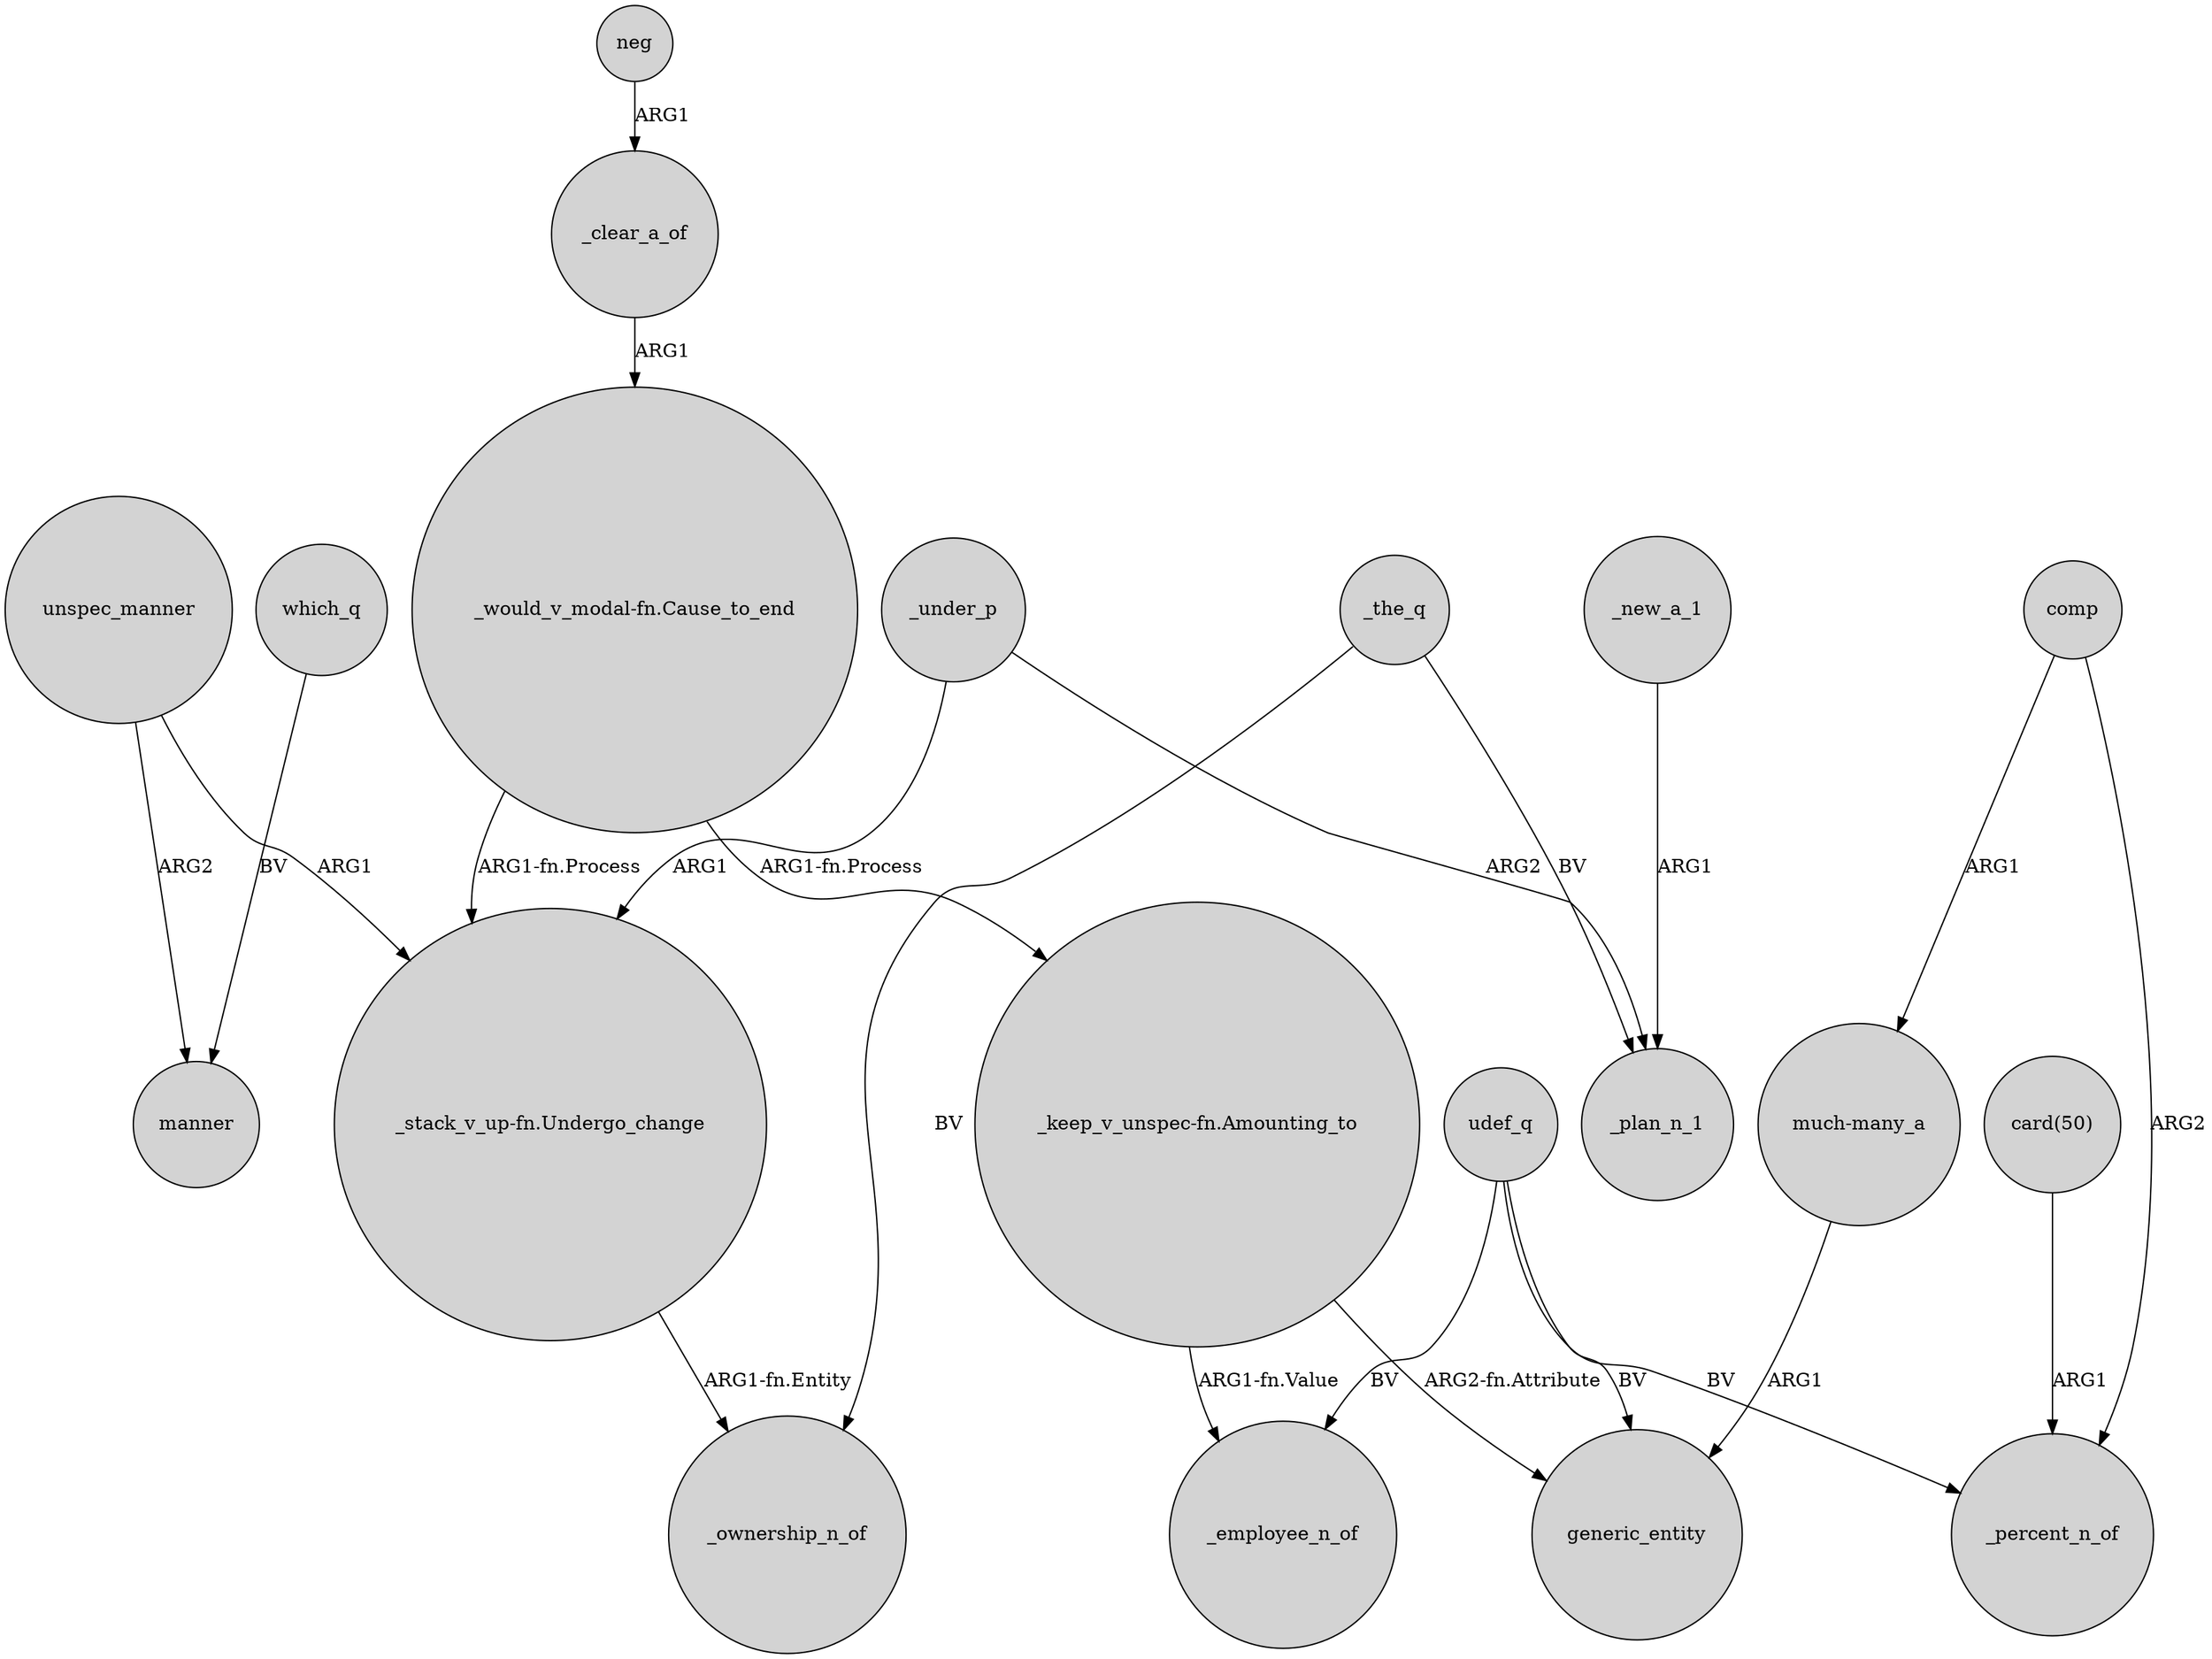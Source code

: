 digraph {
	node [shape=circle style=filled]
	_the_q -> _ownership_n_of [label=BV]
	unspec_manner -> manner [label=ARG2]
	"_keep_v_unspec-fn.Amounting_to" -> _employee_n_of [label="ARG1-fn.Value"]
	"_would_v_modal-fn.Cause_to_end" -> "_keep_v_unspec-fn.Amounting_to" [label="ARG1-fn.Process"]
	neg -> _clear_a_of [label=ARG1]
	"_stack_v_up-fn.Undergo_change" -> _ownership_n_of [label="ARG1-fn.Entity"]
	_under_p -> _plan_n_1 [label=ARG2]
	udef_q -> generic_entity [label=BV]
	comp -> "much-many_a" [label=ARG1]
	udef_q -> _percent_n_of [label=BV]
	"much-many_a" -> generic_entity [label=ARG1]
	"_keep_v_unspec-fn.Amounting_to" -> generic_entity [label="ARG2-fn.Attribute"]
	_clear_a_of -> "_would_v_modal-fn.Cause_to_end" [label=ARG1]
	"_would_v_modal-fn.Cause_to_end" -> "_stack_v_up-fn.Undergo_change" [label="ARG1-fn.Process"]
	"card(50)" -> _percent_n_of [label=ARG1]
	which_q -> manner [label=BV]
	_the_q -> _plan_n_1 [label=BV]
	_under_p -> "_stack_v_up-fn.Undergo_change" [label=ARG1]
	udef_q -> _employee_n_of [label=BV]
	_new_a_1 -> _plan_n_1 [label=ARG1]
	unspec_manner -> "_stack_v_up-fn.Undergo_change" [label=ARG1]
	comp -> _percent_n_of [label=ARG2]
}
